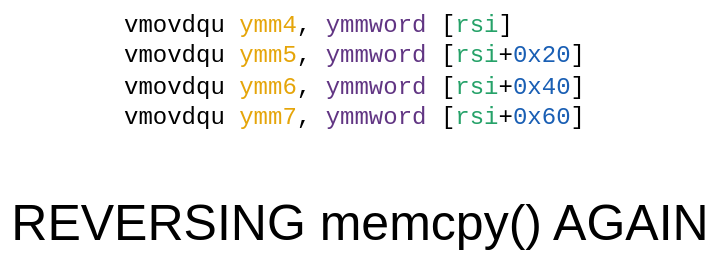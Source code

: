 <mxfile version="24.6.4" type="device">
  <diagram name="Page-1" id="NU-SdLu3wrM1XWiGg_Hs">
    <mxGraphModel dx="1434" dy="802" grid="1" gridSize="10" guides="1" tooltips="1" connect="1" arrows="1" fold="1" page="1" pageScale="1" pageWidth="850" pageHeight="1100" math="0" shadow="0">
      <root>
        <mxCell id="0" />
        <mxCell id="1" parent="0" />
        <mxCell id="0WRzadt97zoSKVtm6kNQ-2" value="&lt;div&gt;&lt;font face=&quot;Courier New&quot;&gt;vmovdqu &lt;font color=&quot;#e5a50a&quot;&gt;ymm4&lt;/font&gt;, &lt;font color=&quot;#613583&quot;&gt;ymmword&lt;/font&gt; [&lt;font color=&quot;#26a269&quot;&gt;rsi&lt;/font&gt;]&amp;nbsp;&lt;/font&gt;&lt;/div&gt;&lt;div&gt;&lt;font face=&quot;Courier New&quot;&gt;vmovdqu &lt;font color=&quot;#e5a50a&quot;&gt;ymm5&lt;/font&gt;, &lt;font color=&quot;#613583&quot;&gt;ymmword&lt;/font&gt; [&lt;font color=&quot;#26a269&quot;&gt;rsi&lt;/font&gt;+&lt;font color=&quot;#1a5fb4&quot;&gt;0x20&lt;/font&gt;]&amp;nbsp;&lt;/font&gt;&lt;/div&gt;&lt;div&gt;&lt;font face=&quot;Courier New&quot;&gt;vmovdqu &lt;font color=&quot;#e5a50a&quot;&gt;ymm6&lt;/font&gt;, &lt;font color=&quot;#613583&quot;&gt;ymmword&lt;/font&gt; [&lt;font color=&quot;#26a269&quot;&gt;rsi&lt;/font&gt;+&lt;font color=&quot;#1a5fb4&quot;&gt;0x40&lt;/font&gt;]&amp;nbsp;&lt;/font&gt;&lt;/div&gt;&lt;div&gt;&lt;font face=&quot;Courier New&quot;&gt;vmovdqu &lt;font color=&quot;#e5a50a&quot;&gt;ymm7&lt;/font&gt;, &lt;font color=&quot;#613583&quot;&gt;ymmword&lt;/font&gt; [&lt;font color=&quot;#26a269&quot;&gt;rsi&lt;/font&gt;+&lt;font color=&quot;#1a5fb4&quot;&gt;0x60&lt;/font&gt;]&lt;br&gt;&lt;/font&gt;&lt;/div&gt;" style="text;html=1;align=left;verticalAlign=middle;whiteSpace=wrap;rounded=0;strokeColor=none;" vertex="1" parent="1">
          <mxGeometry x="260" y="200" width="240" height="70" as="geometry" />
        </mxCell>
        <mxCell id="0WRzadt97zoSKVtm6kNQ-4" value="&lt;font style=&quot;font-size: 25px;&quot; face=&quot;Helvetica&quot;&gt;REVERSING memcpy() AGAIN&lt;/font&gt;" style="text;html=1;align=center;verticalAlign=middle;whiteSpace=wrap;rounded=0;" vertex="1" parent="1">
          <mxGeometry x="200" y="290" width="360" height="40" as="geometry" />
        </mxCell>
      </root>
    </mxGraphModel>
  </diagram>
</mxfile>

